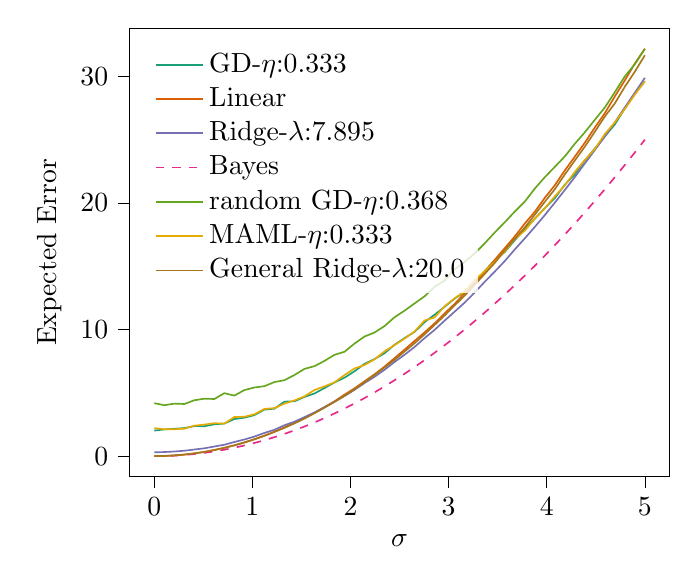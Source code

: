 % This file was created with tikzplotlib v0.10.1.
\begin{tikzpicture}

\definecolor{chocolate217952}{RGB}{217,95,2}
\definecolor{darkcyan27158119}{RGB}{27,158,119}
\definecolor{darkgoldenrod16611829}{RGB}{166,118,29}
\definecolor{darkgray176}{RGB}{176,176,176}
\definecolor{deeppink23141138}{RGB}{231,41,138}
\definecolor{lightslategray117112179}{RGB}{117,112,179}
\definecolor{olivedrab10216630}{RGB}{102,166,30}
\definecolor{orange2301712}{RGB}{230,171,2}

\begin{axis}[
legend cell align={left},
legend style={
  fill opacity=0.8,
  draw opacity=1,
  text opacity=1,
  at={(0.03,0.97)},
  anchor=north west,
  draw=none
},
tick align=outside,
tick pos=left,
x grid style={darkgray176},
xlabel={\(\displaystyle \sigma\)},
xmin=-0.25, xmax=5.25,
xtick style={color=black},
y grid style={darkgray176},
ylabel={Expected Error},
ymin=-1.61, ymax=33.802,
ytick style={color=black}
]
\addplot [semithick, darkcyan27158119]
table {%
0 2.022
0.102 2.111
0.204 2.166
0.306 2.216
0.408 2.374
0.51 2.365
0.612 2.515
0.714 2.576
0.816 2.935
0.918 3.036
1.02 3.242
1.122 3.677
1.224 3.75
1.327 4.306
1.429 4.336
1.531 4.68
1.633 4.951
1.735 5.384
1.837 5.823
1.939 6.199
2.041 6.707
2.143 7.297
2.245 7.67
2.347 8.13
2.449 8.804
2.551 9.329
2.653 9.815
2.755 10.581
2.857 11.175
2.959 11.799
3.061 12.444
3.163 12.962
3.265 13.654
3.367 14.628
3.469 15.456
3.571 16.112
3.673 17.046
3.776 17.934
3.878 18.75
3.98 19.583
4.082 20.375
4.184 21.442
4.286 22.26
4.388 23.358
4.49 24.301
4.592 25.261
4.694 26.203
4.796 27.463
4.898 28.618
5 29.608
};
\addlegendentry{GD-$\eta$:0.333}
\addplot [semithick, chocolate217952]
table {%
0 2.327e-29
0.102 0.013
0.204 0.053
0.306 0.121
0.408 0.215
0.51 0.335
0.612 0.483
0.714 0.659
0.816 0.857
0.918 1.085
1.02 1.336
1.122 1.619
1.224 1.931
1.327 2.275
1.429 2.623
1.531 3.018
1.633 3.441
1.735 3.873
1.837 4.333
1.939 4.86
2.041 5.359
2.143 5.915
2.245 6.466
2.347 7.077
2.449 7.743
2.551 8.418
2.653 9.102
2.755 9.778
2.857 10.493
2.959 11.279
3.061 12.026
3.163 12.87
3.265 13.651
3.367 14.567
3.469 15.5
3.571 16.425
3.673 17.347
3.776 18.375
3.878 19.3
3.98 20.405
4.082 21.397
4.184 22.567
4.286 23.659
4.388 24.76
4.49 25.957
4.592 27.091
4.694 28.422
4.796 29.685
4.898 31.015
5 32.192
};
\addlegendentry{Linear}
\addplot [semithick, lightslategray117112179]
table {%
0 0.306
0.102 0.325
0.204 0.368
0.306 0.428
0.408 0.526
0.51 0.62
0.612 0.762
0.714 0.902
0.816 1.119
0.918 1.317
1.02 1.548
1.122 1.835
1.224 2.084
1.327 2.443
1.429 2.724
1.531 3.086
1.633 3.451
1.735 3.869
1.837 4.304
1.939 4.753
2.041 5.241
2.143 5.776
2.245 6.269
2.347 6.826
2.449 7.44
2.551 8.011
2.653 8.629
2.755 9.326
2.857 9.975
2.959 10.703
3.061 11.413
3.163 12.128
3.265 12.926
3.367 13.768
3.469 14.569
3.571 15.401
3.673 16.318
3.776 17.2
3.878 18.103
3.98 19.038
4.082 20.022
4.184 21.024
4.286 22.042
4.388 23.118
4.49 24.176
4.592 25.25
4.694 26.368
4.796 27.551
4.898 28.713
5 29.883
};
\addlegendentry{Ridge-$\lambda$:7.895}
\addplot [semithick, deeppink23141138, dashed]
table {%
0 0
0.102 0.01
0.204 0.042
0.306 0.094
0.408 0.167
0.51 0.26
0.612 0.375
0.714 0.51
0.816 0.666
0.918 0.843
1.02 1.041
1.122 1.26
1.224 1.499
1.327 1.76
1.429 2.041
1.531 2.343
1.633 2.666
1.735 3.009
1.837 3.374
1.939 3.759
2.041 4.165
2.143 4.592
2.245 5.04
2.347 5.508
2.449 5.997
2.551 6.508
2.653 7.039
2.755 7.591
2.857 8.163
2.959 8.757
3.061 9.371
3.163 10.006
3.265 10.662
3.367 11.339
3.469 12.037
3.571 12.755
3.673 13.494
3.776 14.254
3.878 15.035
3.98 15.837
4.082 16.66
4.184 17.503
4.286 18.367
4.388 19.252
4.49 20.158
4.592 21.085
4.694 22.032
4.796 23.001
4.898 23.99
5 25.0
};
\addlegendentry{Bayes}
\addplot [semithick, olivedrab10216630]
table {%
0 4.187
0.102 4.023
0.204 4.149
0.306 4.121
0.408 4.416
0.51 4.539
0.612 4.515
0.714 4.975
0.816 4.784
0.918 5.218
1.02 5.424
1.122 5.528
1.224 5.852
1.327 6.0
1.429 6.414
1.531 6.894
1.633 7.111
1.735 7.526
1.837 8.005
1.939 8.247
2.041 8.896
2.143 9.451
2.245 9.768
2.347 10.278
2.449 10.975
2.551 11.494
2.653 12.064
2.755 12.627
2.857 13.386
2.959 13.87
3.061 14.758
3.163 15.339
3.265 16.009
3.367 16.803
3.469 17.66
3.571 18.467
3.673 19.312
3.776 20.104
3.878 21.134
3.98 22.031
4.082 22.851
4.184 23.672
4.286 24.675
4.388 25.579
4.49 26.569
4.592 27.539
4.694 28.758
4.796 29.997
4.898 30.963
5 32.16
};
\addlegendentry{random GD-$\eta$:0.368}
\addplot [semithick, orange2301712]
table {%
0 2.217
0.102 2.125
0.204 2.127
0.306 2.17
0.408 2.412
0.51 2.493
0.612 2.605
0.714 2.57
0.816 3.094
0.918 3.11
1.02 3.306
1.122 3.731
1.224 3.799
1.327 4.147
1.429 4.404
1.531 4.725
1.633 5.229
1.735 5.516
1.837 5.833
1.939 6.408
2.041 6.929
2.143 7.203
2.245 7.649
2.347 8.284
2.449 8.772
2.551 9.285
2.653 9.852
2.755 10.716
2.857 10.956
2.959 11.841
3.061 12.474
3.163 13.012
3.265 13.895
3.367 14.616
3.469 15.34
3.571 16.148
3.673 17.148
3.776 17.806
3.878 18.76
3.98 19.575
4.082 20.52
4.184 21.393
4.286 22.447
4.388 23.392
4.49 24.259
4.592 25.443
4.694 26.362
4.796 27.425
4.898 28.562
5 29.619
};
\addlegendentry{MAML-$\eta$:0.333}
\addplot [semithick, darkgoldenrod16611829]
table {%
0 0.009
0.102 0.021
0.204 0.062
0.306 0.127
0.408 0.22
0.51 0.336
0.612 0.485
0.714 0.655
0.816 0.853
0.918 1.077
1.02 1.328
1.122 1.607
1.224 1.913
1.327 2.239
1.429 2.589
1.531 2.969
1.633 3.391
1.735 3.831
1.837 4.288
1.939 4.771
2.041 5.28
2.143 5.842
2.245 6.421
2.347 7.013
2.449 7.608
2.551 8.266
2.653 8.921
2.755 9.625
2.857 10.366
2.959 11.112
3.061 11.91
3.163 12.679
3.265 13.529
3.367 14.392
3.469 15.255
3.571 16.258
3.673 17.164
3.776 18.066
3.878 19.074
3.98 20.092
4.082 21.084
4.184 22.251
4.286 23.358
4.388 24.449
4.49 25.629
4.592 26.828
4.694 27.867
4.796 29.182
4.898 30.374
5 31.667
};
\addlegendentry{General Ridge-$\lambda$:20.0}
\end{axis}

\end{tikzpicture}
